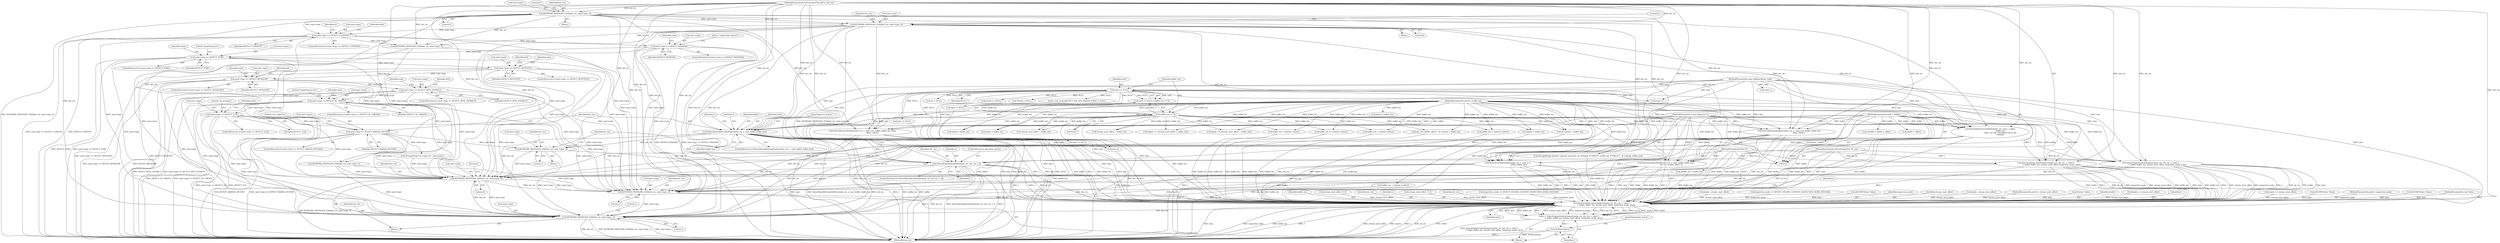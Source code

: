 digraph "0_suricata_47afc577ff763150f9b47f10331f5ef9eb847a57@pointer" {
"1001512" [label="(Call,DetectBase64DataDoMatch(de_ctx, det_ctx, s, f))"];
"1000133" [label="(MethodParameterIn,DetectEngineCtx *de_ctx)"];
"1001505" [label="(Call,KEYWORD_PROFILING_END(det_ctx, smd->type, 1))"];
"1001489" [label="(Call,DetectBase64DecodeDoMatch(det_ctx, s, smd, buffer, buffer_len))"];
"1000181" [label="(Call,KEYWORD_PROFILING_END(det_ctx, smd->type, 0))"];
"1000164" [label="(Call,KEYWORD_PROFILING_END(det_ctx, smd->type, 0))"];
"1000134" [label="(MethodParameterIn,DetectEngineThreadCtx *det_ctx)"];
"1000135" [label="(MethodParameterIn,const Signature *s)"];
"1000174" [label="(Call,smd == NULL)"];
"1000136" [label="(MethodParameterIn,const SigMatchData *smd)"];
"1000138" [label="(MethodParameterIn,uint8_t *buffer)"];
"1000177" [label="(Call,buffer_len == 0)"];
"1000139" [label="(MethodParameterIn,uint32_t buffer_len)"];
"1001482" [label="(Call,smd->type == DETECT_BASE64_DECODE)"];
"1001452" [label="(Call,smd->type == DETECT_LUA)"];
"1001362" [label="(Call,smd->type == DETECT_AL_URILEN)"];
"1001282" [label="(Call,smd->type == DETECT_BYTE_EXTRACT)"];
"1001195" [label="(Call,smd->type == DETECT_BYTEJUMP)"];
"1001089" [label="(Call,smd->type == DETECT_BYTETEST)"];
"1000961" [label="(Call,smd->type == DETECT_PCRE)"];
"1000870" [label="(Call,smd->type == DETECT_ISDATAAT)"];
"1000190" [label="(Call,smd->type == DETECT_CONTENT)"];
"1000137" [label="(MethodParameterIn,Flow *f)"];
"1001529" [label="(Call,KEYWORD_PROFILING_END(det_ctx, smd->type, 0))"];
"1001544" [label="(Call,KEYWORD_PROFILING_END(det_ctx, smd->type, 1))"];
"1001553" [label="(Call,DetectEngineContentInspection(de_ctx, det_ctx, s, smd+1,\n                f, buffer, buffer_len, stream_start_offset, inspection_mode, data))"];
"1001551" [label="(Call,r = DetectEngineContentInspection(de_ctx, det_ctx, s, smd+1,\n                f, buffer, buffer_len, stream_start_offset, inspection_mode, data))"];
"1001566" [label="(Call,SCReturnInt(r))"];
"1001569" [label="(Call,KEYWORD_PROFILING_END(det_ctx, smd->type, 1))"];
"1000809" [label="(Call,smd+1)"];
"1000672" [label="(Call,found == NULL)"];
"1001481" [label="(ControlStructure,if (smd->type == DETECT_BASE64_DECODE))"];
"1001459" [label="(Literal,\"lua starting\")"];
"1001562" [label="(Identifier,buffer_len)"];
"1001454" [label="(Identifier,smd)"];
"1001543" [label="(Block,)"];
"1000540" [label="(Call,stream_start_offset != 0)"];
"1000181" [label="(Call,KEYWORD_PROFILING_END(det_ctx, smd->type, 0))"];
"1000177" [label="(Call,buffer_len == 0)"];
"1000139" [label="(MethodParameterIn,uint32_t buffer_len)"];
"1001462" [label="(Call,DetectLuaMatchBuffer(det_ctx, s, smd, buffer, buffer_len,\n                    det_ctx->buffer_offset, f))"];
"1001197" [label="(Identifier,smd)"];
"1001566" [label="(Call,SCReturnInt(r))"];
"1001490" [label="(Identifier,det_ctx)"];
"1000135" [label="(MethodParameterIn,const Signature *s)"];
"1001494" [label="(Identifier,buffer_len)"];
"1000945" [label="(Call,SCLogDebug(\"absolute isdataat mismatch, id->isdataat %\"PRIu32\", buffer_len %\"PRIu32\"\", id->dataat, buffer_len))"];
"1001369" [label="(Literal,\"inspecting uri len\")"];
"1000182" [label="(Identifier,det_ctx)"];
"1001411" [label="(Call,buffer_len > urilend->urilen1)"];
"1001536" [label="(Literal,0)"];
"1001493" [label="(Identifier,buffer)"];
"1000397" [label="(Call,depth >= (stream_start_offset + buffer_len))"];
"1000557" [label="(Call,depth >= (stream_start_offset + buffer_len))"];
"1001199" [label="(Identifier,DETECT_BYTEJUMP)"];
"1000877" [label="(Literal,\"inspecting isdataat\")"];
"1001196" [label="(Call,smd->type)"];
"1001554" [label="(Identifier,de_ctx)"];
"1001557" [label="(Call,smd+1)"];
"1001556" [label="(Identifier,s)"];
"1000382" [label="(Call,stream_start_offset != 0)"];
"1001555" [label="(Identifier,det_ctx)"];
"1000645" [label="(Call,sbuffer_len > buffer_len)"];
"1000219" [label="(Call,*found = NULL)"];
"1000158" [label="(Block,)"];
"1001567" [label="(Identifier,r)"];
"1001451" [label="(ControlStructure,if (smd->type == DETECT_LUA))"];
"1001362" [label="(Call,smd->type == DETECT_AL_URILEN)"];
"1000961" [label="(Call,smd->type == DETECT_PCRE)"];
"1000771" [label="(Call,inspection_mode == DETECT_ENGINE_CONTENT_INSPECTION_MODE_PAYLOAD)"];
"1001055" [label="(Call,smd+1)"];
"1000183" [label="(Call,smd->type)"];
"1000927" [label="(Call,id->dataat < buffer_len)"];
"1001093" [label="(Identifier,DETECT_BYTETEST)"];
"1001514" [label="(Identifier,det_ctx)"];
"1001038" [label="(Call,KEYWORD_PROFILING_END(det_ctx, smd->type, 1))"];
"1001283" [label="(Call,smd->type)"];
"1001456" [label="(Identifier,DETECT_LUA)"];
"1001569" [label="(Call,KEYWORD_PROFILING_END(det_ctx, smd->type, 1))"];
"1000869" [label="(ControlStructure,if (smd->type == DETECT_ISDATAAT))"];
"1001488" [label="(ControlStructure,if (DetectBase64DecodeDoMatch(det_ctx, s, smd, buffer, buffer_len)))"];
"1000178" [label="(Identifier,buffer_len)"];
"1000629" [label="(Call,*sbuffer = buffer + offset)"];
"1001552" [label="(Identifier,r)"];
"1000567" [label="(Call,depth - stream_start_offset)"];
"1001003" [label="(Call,inspection_mode == DETECT_ENGINE_CONTENT_INSPECTION_MODE_PAYLOAD)"];
"1000872" [label="(Identifier,smd)"];
"1001497" [label="(Call,s->sm_arrays[DETECT_SM_LIST_BASE64_DATA] != NULL)"];
"1001194" [label="(ControlStructure,if (smd->type == DETECT_BYTEJUMP))"];
"1001565" [label="(Identifier,data)"];
"1001506" [label="(Identifier,det_ctx)"];
"1001504" [label="(Block,)"];
"1001549" [label="(Literal,1)"];
"1001571" [label="(Call,smd->type)"];
"1001423" [label="(Call,buffer_len > urilend->urilen1)"];
"1001150" [label="(Call,data != NULL)"];
"1000190" [label="(Call,smd->type == DETECT_CONTENT)"];
"1000258" [label="(Call,depth = buffer_len)"];
"1000166" [label="(Call,smd->type)"];
"1000174" [label="(Call,smd == NULL)"];
"1001090" [label="(Call,smd->type)"];
"1001320" [label="(Call,(DCERPCState *)data)"];
"1000631" [label="(Call,buffer + offset)"];
"1001544" [label="(Call,KEYWORD_PROFILING_END(det_ctx, smd->type, 1))"];
"1001281" [label="(ControlStructure,if (smd->type == DETECT_BYTE_EXTRACT))"];
"1000870" [label="(Call,smd->type == DETECT_ISDATAAT)"];
"1001568" [label="(JumpTarget,final_match:)"];
"1001551" [label="(Call,r = DetectEngineContentInspection(de_ctx, det_ctx, s, smd+1,\n                f, buffer, buffer_len, stream_start_offset, inspection_mode, data))"];
"1001574" [label="(Literal,1)"];
"1001546" [label="(Call,smd->type)"];
"1001097" [label="(Identifier,btd)"];
"1000188" [label="(Literal,0)"];
"1000180" [label="(Block,)"];
"1001564" [label="(Identifier,inspection_mode)"];
"1001563" [label="(Identifier,stream_start_offset)"];
"1000559" [label="(Call,stream_start_offset + buffer_len)"];
"1000133" [label="(MethodParameterIn,DetectEngineCtx *de_ctx)"];
"1001577" [label="(MethodReturn,int)"];
"1001510" [label="(Literal,1)"];
"1001576" [label="(Literal,1)"];
"1001529" [label="(Call,KEYWORD_PROFILING_END(det_ctx, smd->type, 0))"];
"1000399" [label="(Call,stream_start_offset + buffer_len)"];
"1001290" [label="(Identifier,bed)"];
"1001364" [label="(Identifier,smd)"];
"1001570" [label="(Identifier,det_ctx)"];
"1000136" [label="(MethodParameterIn,const SigMatchData *smd)"];
"1001486" [label="(Identifier,DETECT_BASE64_DECODE)"];
"1001400" [label="(Call,buffer_len < urilend->urilen1)"];
"1001341" [label="(Call,DetectByteExtractDoMatch(det_ctx, smd, s, buffer,\n                                     buffer_len,\n                                     &det_ctx->bj_values[bed->local_id],\n                                     endian))"];
"1000965" [label="(Identifier,DETECT_PCRE)"];
"1000796" [label="(Call,KEYWORD_PROFILING_END(det_ctx, smd->type, 1))"];
"1000999" [label="(Call,*p = NULL)"];
"1000137" [label="(MethodParameterIn,Flow *f)"];
"1001512" [label="(Call,DetectBase64DataDoMatch(de_ctx, det_ctx, s, f))"];
"1001528" [label="(JumpTarget,no_match:)"];
"1000968" [label="(Literal,\"inspecting pcre\")"];
"1001553" [label="(Call,DetectEngineContentInspection(de_ctx, det_ctx, s, smd+1,\n                f, buffer, buffer_len, stream_start_offset, inspection_mode, data))"];
"1001530" [label="(Identifier,det_ctx)"];
"1001483" [label="(Call,smd->type)"];
"1001238" [label="(Call,data != NULL)"];
"1000962" [label="(Call,smd->type)"];
"1001505" [label="(Call,KEYWORD_PROFILING_END(det_ctx, smd->type, 1))"];
"1001452" [label="(Call,smd->type == DETECT_LUA)"];
"1000407" [label="(Call,depth - stream_start_offset)"];
"1001089" [label="(Call,smd->type == DETECT_BYTETEST)"];
"1001515" [label="(Identifier,s)"];
"1001361" [label="(ControlStructure,if (smd->type == DETECT_AL_URILEN))"];
"1001363" [label="(Call,smd->type)"];
"1000164" [label="(Call,KEYWORD_PROFILING_END(det_ctx, smd->type, 0))"];
"1000602" [label="(Call,depth > buffer_len)"];
"1000605" [label="(Call,depth = buffer_len)"];
"1001195" [label="(Call,smd->type == DETECT_BYTEJUMP)"];
"1001492" [label="(Identifier,smd)"];
"1000963" [label="(Identifier,smd)"];
"1001428" [label="(Call,buffer_len < urilend->urilen2)"];
"1000140" [label="(MethodParameterIn,uint32_t stream_start_offset)"];
"1001500" [label="(Identifier,s)"];
"1000179" [label="(Literal,0)"];
"1000169" [label="(Literal,0)"];
"1000134" [label="(MethodParameterIn,DetectEngineThreadCtx *det_ctx)"];
"1001482" [label="(Call,smd->type == DETECT_BASE64_DECODE)"];
"1001489" [label="(Call,DetectBase64DecodeDoMatch(det_ctx, s, smd, buffer, buffer_len))"];
"1001521" [label="(Call,SCLogDebug(\"sm->type %u\", smd->type))"];
"1000194" [label="(Identifier,DETECT_CONTENT)"];
"1001513" [label="(Identifier,de_ctx)"];
"1001522" [label="(Literal,\"sm->type %u\")"];
"1001091" [label="(Identifier,smd)"];
"1000175" [label="(Identifier,smd)"];
"1001013" [label="(Call,DetectPcrePayloadMatch(det_ctx, s, smd, p, f,\n                                       buffer, buffer_len))"];
"1001008" [label="(Call,(Packet *)data)"];
"1000871" [label="(Call,smd->type)"];
"1000227" [label="(Call,depth = buffer_len)"];
"1001545" [label="(Identifier,det_ctx)"];
"1001313" [label="(Call,data != NULL)"];
"1001051" [label="(Call,DetectEngineContentInspection(de_ctx, det_ctx, s, smd+1,\n                    f, buffer, buffer_len, stream_start_offset, inspection_mode, data))"];
"1001203" [label="(Identifier,bjd)"];
"1001534" [label="(Literal,0)"];
"1001561" [label="(Identifier,buffer)"];
"1000550" [label="(Call,depth <= stream_start_offset)"];
"1000805" [label="(Call,DetectEngineContentInspection(de_ctx, det_ctx, s, smd+1,\n                        f, buffer, buffer_len, stream_start_offset, inspection_mode, data))"];
"1000186" [label="(Literal,0)"];
"1000138" [label="(MethodParameterIn,uint8_t *buffer)"];
"1001389" [label="(Call,buffer_len == urilend->urilen1)"];
"1000171" [label="(Literal,0)"];
"1001560" [label="(Identifier,f)"];
"1001511" [label="(ControlStructure,if (DetectBase64DataDoMatch(de_ctx, det_ctx, s, f)))"];
"1000173" [label="(Call,smd == NULL || buffer_len == 0)"];
"1001491" [label="(Identifier,s)"];
"1000390" [label="(Call,depth <= stream_start_offset)"];
"1000198" [label="(Identifier,cd)"];
"1001245" [label="(Call,(DCERPCState *)data)"];
"1000141" [label="(MethodParameterIn,uint8_t inspection_mode)"];
"1001157" [label="(Call,(DCERPCState *)data)"];
"1001484" [label="(Identifier,smd)"];
"1000746" [label="(Call,found - buffer)"];
"1001282" [label="(Call,smd->type == DETECT_BYTE_EXTRACT)"];
"1001453" [label="(Call,smd->type)"];
"1001531" [label="(Call,smd->type)"];
"1000176" [label="(Identifier,NULL)"];
"1001178" [label="(Call,DetectBytetestDoMatch(det_ctx, s, smd->ctx, buffer, buffer_len, flags,\n                                  offset, value))"];
"1001088" [label="(ControlStructure,if (smd->type == DETECT_BYTETEST))"];
"1001518" [label="(ControlStructure,goto final_match;)"];
"1001266" [label="(Call,DetectBytejumpDoMatch(det_ctx, s, smd->ctx, buffer, buffer_len,\n                                  flags, offset))"];
"1000189" [label="(ControlStructure,if (smd->type == DETECT_CONTENT))"];
"1000142" [label="(MethodParameterIn,void *data)"];
"1001284" [label="(Identifier,smd)"];
"1000143" [label="(Block,)"];
"1001286" [label="(Identifier,DETECT_BYTE_EXTRACT)"];
"1000960" [label="(ControlStructure,if (smd->type == DETECT_PCRE))"];
"1001366" [label="(Identifier,DETECT_AL_URILEN)"];
"1001516" [label="(Identifier,f)"];
"1001507" [label="(Call,smd->type)"];
"1000165" [label="(Identifier,det_ctx)"];
"1000894" [label="(Call,det_ctx->buffer_offset + id->dataat > buffer_len)"];
"1000874" [label="(Identifier,DETECT_ISDATAAT)"];
"1000191" [label="(Call,smd->type)"];
"1001512" -> "1001511"  [label="AST: "];
"1001512" -> "1001516"  [label="CFG: "];
"1001513" -> "1001512"  [label="AST: "];
"1001514" -> "1001512"  [label="AST: "];
"1001515" -> "1001512"  [label="AST: "];
"1001516" -> "1001512"  [label="AST: "];
"1001518" -> "1001512"  [label="CFG: "];
"1001528" -> "1001512"  [label="CFG: "];
"1001512" -> "1001577"  [label="DDG: de_ctx"];
"1001512" -> "1001577"  [label="DDG: DetectBase64DataDoMatch(de_ctx, det_ctx, s, f)"];
"1001512" -> "1001577"  [label="DDG: f"];
"1001512" -> "1001577"  [label="DDG: s"];
"1000133" -> "1001512"  [label="DDG: de_ctx"];
"1001505" -> "1001512"  [label="DDG: det_ctx"];
"1000134" -> "1001512"  [label="DDG: det_ctx"];
"1001489" -> "1001512"  [label="DDG: s"];
"1000135" -> "1001512"  [label="DDG: s"];
"1000137" -> "1001512"  [label="DDG: f"];
"1001512" -> "1001529"  [label="DDG: det_ctx"];
"1001512" -> "1001553"  [label="DDG: de_ctx"];
"1001512" -> "1001553"  [label="DDG: f"];
"1001512" -> "1001553"  [label="DDG: s"];
"1001512" -> "1001569"  [label="DDG: det_ctx"];
"1000133" -> "1000132"  [label="AST: "];
"1000133" -> "1001577"  [label="DDG: de_ctx"];
"1000133" -> "1000805"  [label="DDG: de_ctx"];
"1000133" -> "1001051"  [label="DDG: de_ctx"];
"1000133" -> "1001553"  [label="DDG: de_ctx"];
"1001505" -> "1001504"  [label="AST: "];
"1001505" -> "1001510"  [label="CFG: "];
"1001506" -> "1001505"  [label="AST: "];
"1001507" -> "1001505"  [label="AST: "];
"1001510" -> "1001505"  [label="AST: "];
"1001513" -> "1001505"  [label="CFG: "];
"1001489" -> "1001505"  [label="DDG: det_ctx"];
"1000134" -> "1001505"  [label="DDG: det_ctx"];
"1001482" -> "1001505"  [label="DDG: smd->type"];
"1001505" -> "1001529"  [label="DDG: smd->type"];
"1001505" -> "1001569"  [label="DDG: smd->type"];
"1001489" -> "1001488"  [label="AST: "];
"1001489" -> "1001494"  [label="CFG: "];
"1001490" -> "1001489"  [label="AST: "];
"1001491" -> "1001489"  [label="AST: "];
"1001492" -> "1001489"  [label="AST: "];
"1001493" -> "1001489"  [label="AST: "];
"1001494" -> "1001489"  [label="AST: "];
"1001500" -> "1001489"  [label="CFG: "];
"1001528" -> "1001489"  [label="CFG: "];
"1001489" -> "1001577"  [label="DDG: buffer_len"];
"1001489" -> "1001577"  [label="DDG: buffer"];
"1001489" -> "1001577"  [label="DDG: smd"];
"1001489" -> "1001577"  [label="DDG: DetectBase64DecodeDoMatch(det_ctx, s, smd, buffer, buffer_len)"];
"1001489" -> "1001577"  [label="DDG: s"];
"1000181" -> "1001489"  [label="DDG: det_ctx"];
"1000164" -> "1001489"  [label="DDG: det_ctx"];
"1000134" -> "1001489"  [label="DDG: det_ctx"];
"1000135" -> "1001489"  [label="DDG: s"];
"1000174" -> "1001489"  [label="DDG: smd"];
"1000136" -> "1001489"  [label="DDG: smd"];
"1000138" -> "1001489"  [label="DDG: buffer"];
"1000177" -> "1001489"  [label="DDG: buffer_len"];
"1000139" -> "1001489"  [label="DDG: buffer_len"];
"1001489" -> "1001529"  [label="DDG: det_ctx"];
"1001489" -> "1001553"  [label="DDG: smd"];
"1001489" -> "1001553"  [label="DDG: buffer"];
"1001489" -> "1001553"  [label="DDG: buffer_len"];
"1001489" -> "1001553"  [label="DDG: s"];
"1001489" -> "1001557"  [label="DDG: smd"];
"1000181" -> "1000180"  [label="AST: "];
"1000181" -> "1000186"  [label="CFG: "];
"1000182" -> "1000181"  [label="AST: "];
"1000183" -> "1000181"  [label="AST: "];
"1000186" -> "1000181"  [label="AST: "];
"1000188" -> "1000181"  [label="CFG: "];
"1000181" -> "1001577"  [label="DDG: KEYWORD_PROFILING_END(det_ctx, smd->type, 0)"];
"1000164" -> "1000181"  [label="DDG: det_ctx"];
"1000164" -> "1000181"  [label="DDG: smd->type"];
"1000134" -> "1000181"  [label="DDG: det_ctx"];
"1000181" -> "1000190"  [label="DDG: smd->type"];
"1000181" -> "1000796"  [label="DDG: det_ctx"];
"1000181" -> "1001013"  [label="DDG: det_ctx"];
"1000181" -> "1001178"  [label="DDG: det_ctx"];
"1000181" -> "1001266"  [label="DDG: det_ctx"];
"1000181" -> "1001341"  [label="DDG: det_ctx"];
"1000181" -> "1001462"  [label="DDG: det_ctx"];
"1000181" -> "1001529"  [label="DDG: det_ctx"];
"1000181" -> "1001544"  [label="DDG: det_ctx"];
"1000181" -> "1001569"  [label="DDG: det_ctx"];
"1000164" -> "1000158"  [label="AST: "];
"1000164" -> "1000169"  [label="CFG: "];
"1000165" -> "1000164"  [label="AST: "];
"1000166" -> "1000164"  [label="AST: "];
"1000169" -> "1000164"  [label="AST: "];
"1000171" -> "1000164"  [label="CFG: "];
"1000164" -> "1001577"  [label="DDG: KEYWORD_PROFILING_END(det_ctx, smd->type, 0)"];
"1000134" -> "1000164"  [label="DDG: det_ctx"];
"1000164" -> "1000190"  [label="DDG: smd->type"];
"1000164" -> "1000796"  [label="DDG: det_ctx"];
"1000164" -> "1001013"  [label="DDG: det_ctx"];
"1000164" -> "1001178"  [label="DDG: det_ctx"];
"1000164" -> "1001266"  [label="DDG: det_ctx"];
"1000164" -> "1001341"  [label="DDG: det_ctx"];
"1000164" -> "1001462"  [label="DDG: det_ctx"];
"1000164" -> "1001529"  [label="DDG: det_ctx"];
"1000164" -> "1001544"  [label="DDG: det_ctx"];
"1000164" -> "1001569"  [label="DDG: det_ctx"];
"1000134" -> "1000132"  [label="AST: "];
"1000134" -> "1001577"  [label="DDG: det_ctx"];
"1000134" -> "1000796"  [label="DDG: det_ctx"];
"1000134" -> "1000805"  [label="DDG: det_ctx"];
"1000134" -> "1001013"  [label="DDG: det_ctx"];
"1000134" -> "1001038"  [label="DDG: det_ctx"];
"1000134" -> "1001051"  [label="DDG: det_ctx"];
"1000134" -> "1001178"  [label="DDG: det_ctx"];
"1000134" -> "1001266"  [label="DDG: det_ctx"];
"1000134" -> "1001341"  [label="DDG: det_ctx"];
"1000134" -> "1001462"  [label="DDG: det_ctx"];
"1000134" -> "1001529"  [label="DDG: det_ctx"];
"1000134" -> "1001544"  [label="DDG: det_ctx"];
"1000134" -> "1001553"  [label="DDG: det_ctx"];
"1000134" -> "1001569"  [label="DDG: det_ctx"];
"1000135" -> "1000132"  [label="AST: "];
"1000135" -> "1001577"  [label="DDG: s"];
"1000135" -> "1000805"  [label="DDG: s"];
"1000135" -> "1001013"  [label="DDG: s"];
"1000135" -> "1001051"  [label="DDG: s"];
"1000135" -> "1001178"  [label="DDG: s"];
"1000135" -> "1001266"  [label="DDG: s"];
"1000135" -> "1001341"  [label="DDG: s"];
"1000135" -> "1001462"  [label="DDG: s"];
"1000135" -> "1001553"  [label="DDG: s"];
"1000174" -> "1000173"  [label="AST: "];
"1000174" -> "1000176"  [label="CFG: "];
"1000175" -> "1000174"  [label="AST: "];
"1000176" -> "1000174"  [label="AST: "];
"1000178" -> "1000174"  [label="CFG: "];
"1000173" -> "1000174"  [label="CFG: "];
"1000174" -> "1001577"  [label="DDG: NULL"];
"1000174" -> "1001577"  [label="DDG: smd"];
"1000174" -> "1000173"  [label="DDG: smd"];
"1000174" -> "1000173"  [label="DDG: NULL"];
"1000136" -> "1000174"  [label="DDG: smd"];
"1000174" -> "1000219"  [label="DDG: NULL"];
"1000174" -> "1000672"  [label="DDG: NULL"];
"1000174" -> "1000805"  [label="DDG: smd"];
"1000174" -> "1000809"  [label="DDG: smd"];
"1000174" -> "1000999"  [label="DDG: NULL"];
"1000174" -> "1001013"  [label="DDG: smd"];
"1000174" -> "1001150"  [label="DDG: NULL"];
"1000174" -> "1001238"  [label="DDG: NULL"];
"1000174" -> "1001313"  [label="DDG: NULL"];
"1000174" -> "1001341"  [label="DDG: smd"];
"1000174" -> "1001462"  [label="DDG: smd"];
"1000174" -> "1001497"  [label="DDG: NULL"];
"1000174" -> "1001553"  [label="DDG: smd"];
"1000174" -> "1001557"  [label="DDG: smd"];
"1000136" -> "1000132"  [label="AST: "];
"1000136" -> "1001577"  [label="DDG: smd"];
"1000136" -> "1000805"  [label="DDG: smd"];
"1000136" -> "1000809"  [label="DDG: smd"];
"1000136" -> "1001013"  [label="DDG: smd"];
"1000136" -> "1001051"  [label="DDG: smd"];
"1000136" -> "1001055"  [label="DDG: smd"];
"1000136" -> "1001341"  [label="DDG: smd"];
"1000136" -> "1001462"  [label="DDG: smd"];
"1000136" -> "1001553"  [label="DDG: smd"];
"1000136" -> "1001557"  [label="DDG: smd"];
"1000138" -> "1000132"  [label="AST: "];
"1000138" -> "1001577"  [label="DDG: buffer"];
"1000138" -> "1000629"  [label="DDG: buffer"];
"1000138" -> "1000631"  [label="DDG: buffer"];
"1000138" -> "1000746"  [label="DDG: buffer"];
"1000138" -> "1000805"  [label="DDG: buffer"];
"1000138" -> "1001013"  [label="DDG: buffer"];
"1000138" -> "1001051"  [label="DDG: buffer"];
"1000138" -> "1001178"  [label="DDG: buffer"];
"1000138" -> "1001266"  [label="DDG: buffer"];
"1000138" -> "1001341"  [label="DDG: buffer"];
"1000138" -> "1001462"  [label="DDG: buffer"];
"1000138" -> "1001553"  [label="DDG: buffer"];
"1000177" -> "1000173"  [label="AST: "];
"1000177" -> "1000179"  [label="CFG: "];
"1000178" -> "1000177"  [label="AST: "];
"1000179" -> "1000177"  [label="AST: "];
"1000173" -> "1000177"  [label="CFG: "];
"1000177" -> "1001577"  [label="DDG: buffer_len"];
"1000177" -> "1000173"  [label="DDG: buffer_len"];
"1000177" -> "1000173"  [label="DDG: 0"];
"1000139" -> "1000177"  [label="DDG: buffer_len"];
"1000177" -> "1000227"  [label="DDG: buffer_len"];
"1000177" -> "1000258"  [label="DDG: buffer_len"];
"1000177" -> "1000397"  [label="DDG: buffer_len"];
"1000177" -> "1000399"  [label="DDG: buffer_len"];
"1000177" -> "1000557"  [label="DDG: buffer_len"];
"1000177" -> "1000559"  [label="DDG: buffer_len"];
"1000177" -> "1000602"  [label="DDG: buffer_len"];
"1000177" -> "1000894"  [label="DDG: buffer_len"];
"1000177" -> "1000927"  [label="DDG: buffer_len"];
"1000177" -> "1001013"  [label="DDG: buffer_len"];
"1000177" -> "1001178"  [label="DDG: buffer_len"];
"1000177" -> "1001266"  [label="DDG: buffer_len"];
"1000177" -> "1001341"  [label="DDG: buffer_len"];
"1000177" -> "1001389"  [label="DDG: buffer_len"];
"1000177" -> "1001400"  [label="DDG: buffer_len"];
"1000177" -> "1001411"  [label="DDG: buffer_len"];
"1000177" -> "1001423"  [label="DDG: buffer_len"];
"1000177" -> "1001462"  [label="DDG: buffer_len"];
"1000177" -> "1001553"  [label="DDG: buffer_len"];
"1000139" -> "1000132"  [label="AST: "];
"1000139" -> "1001577"  [label="DDG: buffer_len"];
"1000139" -> "1000227"  [label="DDG: buffer_len"];
"1000139" -> "1000258"  [label="DDG: buffer_len"];
"1000139" -> "1000397"  [label="DDG: buffer_len"];
"1000139" -> "1000399"  [label="DDG: buffer_len"];
"1000139" -> "1000557"  [label="DDG: buffer_len"];
"1000139" -> "1000559"  [label="DDG: buffer_len"];
"1000139" -> "1000602"  [label="DDG: buffer_len"];
"1000139" -> "1000605"  [label="DDG: buffer_len"];
"1000139" -> "1000645"  [label="DDG: buffer_len"];
"1000139" -> "1000805"  [label="DDG: buffer_len"];
"1000139" -> "1000894"  [label="DDG: buffer_len"];
"1000139" -> "1000927"  [label="DDG: buffer_len"];
"1000139" -> "1000945"  [label="DDG: buffer_len"];
"1000139" -> "1001013"  [label="DDG: buffer_len"];
"1000139" -> "1001051"  [label="DDG: buffer_len"];
"1000139" -> "1001178"  [label="DDG: buffer_len"];
"1000139" -> "1001266"  [label="DDG: buffer_len"];
"1000139" -> "1001341"  [label="DDG: buffer_len"];
"1000139" -> "1001389"  [label="DDG: buffer_len"];
"1000139" -> "1001400"  [label="DDG: buffer_len"];
"1000139" -> "1001411"  [label="DDG: buffer_len"];
"1000139" -> "1001423"  [label="DDG: buffer_len"];
"1000139" -> "1001428"  [label="DDG: buffer_len"];
"1000139" -> "1001462"  [label="DDG: buffer_len"];
"1000139" -> "1001553"  [label="DDG: buffer_len"];
"1001482" -> "1001481"  [label="AST: "];
"1001482" -> "1001486"  [label="CFG: "];
"1001483" -> "1001482"  [label="AST: "];
"1001486" -> "1001482"  [label="AST: "];
"1001490" -> "1001482"  [label="CFG: "];
"1001522" -> "1001482"  [label="CFG: "];
"1001482" -> "1001577"  [label="DDG: DETECT_BASE64_DECODE"];
"1001482" -> "1001577"  [label="DDG: smd->type == DETECT_BASE64_DECODE"];
"1001452" -> "1001482"  [label="DDG: smd->type"];
"1001482" -> "1001521"  [label="DDG: smd->type"];
"1001482" -> "1001529"  [label="DDG: smd->type"];
"1001452" -> "1001451"  [label="AST: "];
"1001452" -> "1001456"  [label="CFG: "];
"1001453" -> "1001452"  [label="AST: "];
"1001456" -> "1001452"  [label="AST: "];
"1001459" -> "1001452"  [label="CFG: "];
"1001484" -> "1001452"  [label="CFG: "];
"1001452" -> "1001577"  [label="DDG: smd->type == DETECT_LUA"];
"1001452" -> "1001577"  [label="DDG: DETECT_LUA"];
"1001362" -> "1001452"  [label="DDG: smd->type"];
"1001452" -> "1001529"  [label="DDG: smd->type"];
"1001452" -> "1001544"  [label="DDG: smd->type"];
"1001452" -> "1001569"  [label="DDG: smd->type"];
"1001362" -> "1001361"  [label="AST: "];
"1001362" -> "1001366"  [label="CFG: "];
"1001363" -> "1001362"  [label="AST: "];
"1001366" -> "1001362"  [label="AST: "];
"1001369" -> "1001362"  [label="CFG: "];
"1001454" -> "1001362"  [label="CFG: "];
"1001362" -> "1001577"  [label="DDG: DETECT_AL_URILEN"];
"1001362" -> "1001577"  [label="DDG: smd->type == DETECT_AL_URILEN"];
"1001282" -> "1001362"  [label="DDG: smd->type"];
"1001362" -> "1001529"  [label="DDG: smd->type"];
"1001362" -> "1001544"  [label="DDG: smd->type"];
"1001362" -> "1001569"  [label="DDG: smd->type"];
"1001282" -> "1001281"  [label="AST: "];
"1001282" -> "1001286"  [label="CFG: "];
"1001283" -> "1001282"  [label="AST: "];
"1001286" -> "1001282"  [label="AST: "];
"1001290" -> "1001282"  [label="CFG: "];
"1001364" -> "1001282"  [label="CFG: "];
"1001282" -> "1001577"  [label="DDG: DETECT_BYTE_EXTRACT"];
"1001282" -> "1001577"  [label="DDG: smd->type == DETECT_BYTE_EXTRACT"];
"1001195" -> "1001282"  [label="DDG: smd->type"];
"1001282" -> "1001529"  [label="DDG: smd->type"];
"1001282" -> "1001544"  [label="DDG: smd->type"];
"1001282" -> "1001569"  [label="DDG: smd->type"];
"1001195" -> "1001194"  [label="AST: "];
"1001195" -> "1001199"  [label="CFG: "];
"1001196" -> "1001195"  [label="AST: "];
"1001199" -> "1001195"  [label="AST: "];
"1001203" -> "1001195"  [label="CFG: "];
"1001284" -> "1001195"  [label="CFG: "];
"1001195" -> "1001577"  [label="DDG: DETECT_BYTEJUMP"];
"1001195" -> "1001577"  [label="DDG: smd->type == DETECT_BYTEJUMP"];
"1001089" -> "1001195"  [label="DDG: smd->type"];
"1001195" -> "1001529"  [label="DDG: smd->type"];
"1001195" -> "1001544"  [label="DDG: smd->type"];
"1001195" -> "1001569"  [label="DDG: smd->type"];
"1001089" -> "1001088"  [label="AST: "];
"1001089" -> "1001093"  [label="CFG: "];
"1001090" -> "1001089"  [label="AST: "];
"1001093" -> "1001089"  [label="AST: "];
"1001097" -> "1001089"  [label="CFG: "];
"1001197" -> "1001089"  [label="CFG: "];
"1001089" -> "1001577"  [label="DDG: smd->type == DETECT_BYTETEST"];
"1001089" -> "1001577"  [label="DDG: DETECT_BYTETEST"];
"1000961" -> "1001089"  [label="DDG: smd->type"];
"1001089" -> "1001529"  [label="DDG: smd->type"];
"1001089" -> "1001544"  [label="DDG: smd->type"];
"1001089" -> "1001569"  [label="DDG: smd->type"];
"1000961" -> "1000960"  [label="AST: "];
"1000961" -> "1000965"  [label="CFG: "];
"1000962" -> "1000961"  [label="AST: "];
"1000965" -> "1000961"  [label="AST: "];
"1000968" -> "1000961"  [label="CFG: "];
"1001091" -> "1000961"  [label="CFG: "];
"1000961" -> "1001577"  [label="DDG: DETECT_PCRE"];
"1000961" -> "1001577"  [label="DDG: smd->type == DETECT_PCRE"];
"1000870" -> "1000961"  [label="DDG: smd->type"];
"1000961" -> "1001038"  [label="DDG: smd->type"];
"1000961" -> "1001529"  [label="DDG: smd->type"];
"1000961" -> "1001544"  [label="DDG: smd->type"];
"1000961" -> "1001569"  [label="DDG: smd->type"];
"1000870" -> "1000869"  [label="AST: "];
"1000870" -> "1000874"  [label="CFG: "];
"1000871" -> "1000870"  [label="AST: "];
"1000874" -> "1000870"  [label="AST: "];
"1000877" -> "1000870"  [label="CFG: "];
"1000963" -> "1000870"  [label="CFG: "];
"1000870" -> "1001577"  [label="DDG: DETECT_ISDATAAT"];
"1000870" -> "1001577"  [label="DDG: smd->type == DETECT_ISDATAAT"];
"1000190" -> "1000870"  [label="DDG: smd->type"];
"1000870" -> "1001529"  [label="DDG: smd->type"];
"1000870" -> "1001544"  [label="DDG: smd->type"];
"1000870" -> "1001569"  [label="DDG: smd->type"];
"1000190" -> "1000189"  [label="AST: "];
"1000190" -> "1000194"  [label="CFG: "];
"1000191" -> "1000190"  [label="AST: "];
"1000194" -> "1000190"  [label="AST: "];
"1000198" -> "1000190"  [label="CFG: "];
"1000872" -> "1000190"  [label="CFG: "];
"1000190" -> "1001577"  [label="DDG: DETECT_CONTENT"];
"1000190" -> "1001577"  [label="DDG: smd->type == DETECT_CONTENT"];
"1000190" -> "1000796"  [label="DDG: smd->type"];
"1000190" -> "1001529"  [label="DDG: smd->type"];
"1000190" -> "1001544"  [label="DDG: smd->type"];
"1000190" -> "1001569"  [label="DDG: smd->type"];
"1000137" -> "1000132"  [label="AST: "];
"1000137" -> "1001577"  [label="DDG: f"];
"1000137" -> "1000805"  [label="DDG: f"];
"1000137" -> "1001013"  [label="DDG: f"];
"1000137" -> "1001051"  [label="DDG: f"];
"1000137" -> "1001462"  [label="DDG: f"];
"1000137" -> "1001553"  [label="DDG: f"];
"1001529" -> "1000143"  [label="AST: "];
"1001529" -> "1001534"  [label="CFG: "];
"1001530" -> "1001529"  [label="AST: "];
"1001531" -> "1001529"  [label="AST: "];
"1001534" -> "1001529"  [label="AST: "];
"1001536" -> "1001529"  [label="CFG: "];
"1001529" -> "1001577"  [label="DDG: KEYWORD_PROFILING_END(det_ctx, smd->type, 0)"];
"1001341" -> "1001529"  [label="DDG: det_ctx"];
"1001013" -> "1001529"  [label="DDG: det_ctx"];
"1001266" -> "1001529"  [label="DDG: det_ctx"];
"1001462" -> "1001529"  [label="DDG: det_ctx"];
"1000805" -> "1001529"  [label="DDG: det_ctx"];
"1001178" -> "1001529"  [label="DDG: det_ctx"];
"1001051" -> "1001529"  [label="DDG: det_ctx"];
"1001038" -> "1001529"  [label="DDG: smd->type"];
"1001521" -> "1001529"  [label="DDG: smd->type"];
"1000796" -> "1001529"  [label="DDG: smd->type"];
"1001529" -> "1001544"  [label="DDG: det_ctx"];
"1001529" -> "1001544"  [label="DDG: smd->type"];
"1001529" -> "1001569"  [label="DDG: det_ctx"];
"1001529" -> "1001569"  [label="DDG: smd->type"];
"1001544" -> "1001543"  [label="AST: "];
"1001544" -> "1001549"  [label="CFG: "];
"1001545" -> "1001544"  [label="AST: "];
"1001546" -> "1001544"  [label="AST: "];
"1001549" -> "1001544"  [label="AST: "];
"1001552" -> "1001544"  [label="CFG: "];
"1001341" -> "1001544"  [label="DDG: det_ctx"];
"1001013" -> "1001544"  [label="DDG: det_ctx"];
"1001266" -> "1001544"  [label="DDG: det_ctx"];
"1001462" -> "1001544"  [label="DDG: det_ctx"];
"1000805" -> "1001544"  [label="DDG: det_ctx"];
"1001178" -> "1001544"  [label="DDG: det_ctx"];
"1001038" -> "1001544"  [label="DDG: smd->type"];
"1000796" -> "1001544"  [label="DDG: smd->type"];
"1001544" -> "1001553"  [label="DDG: det_ctx"];
"1001544" -> "1001569"  [label="DDG: smd->type"];
"1001553" -> "1001551"  [label="AST: "];
"1001553" -> "1001565"  [label="CFG: "];
"1001554" -> "1001553"  [label="AST: "];
"1001555" -> "1001553"  [label="AST: "];
"1001556" -> "1001553"  [label="AST: "];
"1001557" -> "1001553"  [label="AST: "];
"1001560" -> "1001553"  [label="AST: "];
"1001561" -> "1001553"  [label="AST: "];
"1001562" -> "1001553"  [label="AST: "];
"1001563" -> "1001553"  [label="AST: "];
"1001564" -> "1001553"  [label="AST: "];
"1001565" -> "1001553"  [label="AST: "];
"1001551" -> "1001553"  [label="CFG: "];
"1001553" -> "1001577"  [label="DDG: stream_start_offset"];
"1001553" -> "1001577"  [label="DDG: smd+1"];
"1001553" -> "1001577"  [label="DDG: s"];
"1001553" -> "1001577"  [label="DDG: de_ctx"];
"1001553" -> "1001577"  [label="DDG: buffer"];
"1001553" -> "1001577"  [label="DDG: data"];
"1001553" -> "1001577"  [label="DDG: inspection_mode"];
"1001553" -> "1001577"  [label="DDG: buffer_len"];
"1001553" -> "1001577"  [label="DDG: f"];
"1001553" -> "1001551"  [label="DDG: de_ctx"];
"1001553" -> "1001551"  [label="DDG: smd+1"];
"1001553" -> "1001551"  [label="DDG: buffer"];
"1001553" -> "1001551"  [label="DDG: data"];
"1001553" -> "1001551"  [label="DDG: buffer_len"];
"1001553" -> "1001551"  [label="DDG: f"];
"1001553" -> "1001551"  [label="DDG: stream_start_offset"];
"1001553" -> "1001551"  [label="DDG: inspection_mode"];
"1001553" -> "1001551"  [label="DDG: s"];
"1001553" -> "1001551"  [label="DDG: det_ctx"];
"1000805" -> "1001553"  [label="DDG: de_ctx"];
"1000805" -> "1001553"  [label="DDG: buffer"];
"1000805" -> "1001553"  [label="DDG: data"];
"1000805" -> "1001553"  [label="DDG: buffer_len"];
"1000805" -> "1001553"  [label="DDG: f"];
"1000805" -> "1001553"  [label="DDG: stream_start_offset"];
"1000805" -> "1001553"  [label="DDG: inspection_mode"];
"1000805" -> "1001553"  [label="DDG: s"];
"1001051" -> "1001553"  [label="DDG: de_ctx"];
"1001051" -> "1001553"  [label="DDG: buffer"];
"1001051" -> "1001553"  [label="DDG: data"];
"1001051" -> "1001553"  [label="DDG: buffer_len"];
"1001051" -> "1001553"  [label="DDG: f"];
"1001051" -> "1001553"  [label="DDG: stream_start_offset"];
"1001051" -> "1001553"  [label="DDG: inspection_mode"];
"1001051" -> "1001553"  [label="DDG: s"];
"1001013" -> "1001553"  [label="DDG: smd"];
"1001013" -> "1001553"  [label="DDG: buffer"];
"1001013" -> "1001553"  [label="DDG: buffer_len"];
"1001013" -> "1001553"  [label="DDG: f"];
"1001013" -> "1001553"  [label="DDG: s"];
"1001341" -> "1001553"  [label="DDG: smd"];
"1001341" -> "1001553"  [label="DDG: buffer"];
"1001341" -> "1001553"  [label="DDG: buffer_len"];
"1001341" -> "1001553"  [label="DDG: s"];
"1001462" -> "1001553"  [label="DDG: smd"];
"1001462" -> "1001553"  [label="DDG: buffer"];
"1001462" -> "1001553"  [label="DDG: buffer_len"];
"1001462" -> "1001553"  [label="DDG: f"];
"1001462" -> "1001553"  [label="DDG: s"];
"1000746" -> "1001553"  [label="DDG: buffer"];
"1001266" -> "1001553"  [label="DDG: buffer"];
"1001266" -> "1001553"  [label="DDG: buffer_len"];
"1001266" -> "1001553"  [label="DDG: s"];
"1001178" -> "1001553"  [label="DDG: buffer"];
"1001178" -> "1001553"  [label="DDG: buffer_len"];
"1001178" -> "1001553"  [label="DDG: s"];
"1001245" -> "1001553"  [label="DDG: data"];
"1001150" -> "1001553"  [label="DDG: data"];
"1001238" -> "1001553"  [label="DDG: data"];
"1001320" -> "1001553"  [label="DDG: data"];
"1001157" -> "1001553"  [label="DDG: data"];
"1001008" -> "1001553"  [label="DDG: data"];
"1001313" -> "1001553"  [label="DDG: data"];
"1000142" -> "1001553"  [label="DDG: data"];
"1001428" -> "1001553"  [label="DDG: buffer_len"];
"1000945" -> "1001553"  [label="DDG: buffer_len"];
"1000602" -> "1001553"  [label="DDG: buffer_len"];
"1001423" -> "1001553"  [label="DDG: buffer_len"];
"1001411" -> "1001553"  [label="DDG: buffer_len"];
"1000645" -> "1001553"  [label="DDG: buffer_len"];
"1001400" -> "1001553"  [label="DDG: buffer_len"];
"1000927" -> "1001553"  [label="DDG: buffer_len"];
"1000894" -> "1001553"  [label="DDG: buffer_len"];
"1001389" -> "1001553"  [label="DDG: buffer_len"];
"1000382" -> "1001553"  [label="DDG: stream_start_offset"];
"1000407" -> "1001553"  [label="DDG: stream_start_offset"];
"1000390" -> "1001553"  [label="DDG: stream_start_offset"];
"1000550" -> "1001553"  [label="DDG: stream_start_offset"];
"1000540" -> "1001553"  [label="DDG: stream_start_offset"];
"1000567" -> "1001553"  [label="DDG: stream_start_offset"];
"1000140" -> "1001553"  [label="DDG: stream_start_offset"];
"1000771" -> "1001553"  [label="DDG: inspection_mode"];
"1001003" -> "1001553"  [label="DDG: inspection_mode"];
"1000141" -> "1001553"  [label="DDG: inspection_mode"];
"1001553" -> "1001569"  [label="DDG: det_ctx"];
"1001551" -> "1001543"  [label="AST: "];
"1001552" -> "1001551"  [label="AST: "];
"1001567" -> "1001551"  [label="CFG: "];
"1001551" -> "1001577"  [label="DDG: DetectEngineContentInspection(de_ctx, det_ctx, s, smd+1,\n                f, buffer, buffer_len, stream_start_offset, inspection_mode, data)"];
"1001551" -> "1001566"  [label="DDG: r"];
"1001566" -> "1001543"  [label="AST: "];
"1001566" -> "1001567"  [label="CFG: "];
"1001567" -> "1001566"  [label="AST: "];
"1001568" -> "1001566"  [label="CFG: "];
"1001566" -> "1001577"  [label="DDG: r"];
"1001566" -> "1001577"  [label="DDG: SCReturnInt(r)"];
"1001569" -> "1000143"  [label="AST: "];
"1001569" -> "1001574"  [label="CFG: "];
"1001570" -> "1001569"  [label="AST: "];
"1001571" -> "1001569"  [label="AST: "];
"1001574" -> "1001569"  [label="AST: "];
"1001576" -> "1001569"  [label="CFG: "];
"1001569" -> "1001577"  [label="DDG: KEYWORD_PROFILING_END(det_ctx, smd->type, 1)"];
"1001569" -> "1001577"  [label="DDG: smd->type"];
"1001569" -> "1001577"  [label="DDG: det_ctx"];
"1001341" -> "1001569"  [label="DDG: det_ctx"];
"1001013" -> "1001569"  [label="DDG: det_ctx"];
"1001266" -> "1001569"  [label="DDG: det_ctx"];
"1001462" -> "1001569"  [label="DDG: det_ctx"];
"1000805" -> "1001569"  [label="DDG: det_ctx"];
"1001178" -> "1001569"  [label="DDG: det_ctx"];
"1001038" -> "1001569"  [label="DDG: smd->type"];
"1000796" -> "1001569"  [label="DDG: smd->type"];
}
